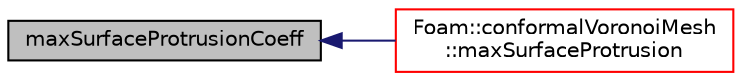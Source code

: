 digraph "maxSurfaceProtrusionCoeff"
{
  bgcolor="transparent";
  edge [fontname="Helvetica",fontsize="10",labelfontname="Helvetica",labelfontsize="10"];
  node [fontname="Helvetica",fontsize="10",shape=record];
  rankdir="LR";
  Node1 [label="maxSurfaceProtrusionCoeff",height=0.2,width=0.4,color="black", fillcolor="grey75", style="filled", fontcolor="black"];
  Node1 -> Node2 [dir="back",color="midnightblue",fontsize="10",style="solid",fontname="Helvetica"];
  Node2 [label="Foam::conformalVoronoiMesh\l::maxSurfaceProtrusion",height=0.2,width=0.4,color="red",URL="$a00344.html#abbdbaf6285f4570baa614a58ee4b0b64",tooltip="Return the local maximum surface protrusion distance. "];
}
